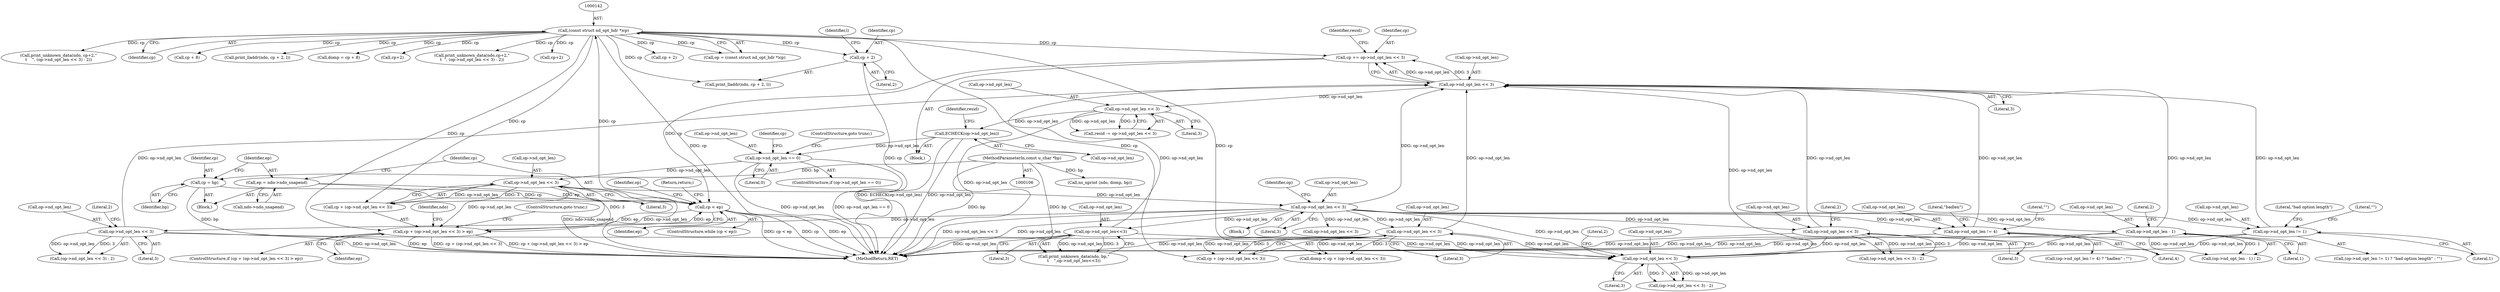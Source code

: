 digraph "0_tcpdump_d7505276842e85bfd067fa21cdb32b8a2dc3c5e4_0@pointer" {
"1000230" [label="(Call,cp + 2)"];
"1000141" [label="(Call,(const struct nd_opt_hdr *)cp)"];
"1000135" [label="(Call,cp < ep)"];
"1000625" [label="(Call,cp += op->nd_opt_len << 3)"];
"1000627" [label="(Call,op->nd_opt_len << 3)"];
"1000222" [label="(Call,op->nd_opt_len << 3)"];
"1000188" [label="(Call,op->nd_opt_len << 3)"];
"1000164" [label="(Call,op->nd_opt_len << 3)"];
"1000154" [label="(Call,op->nd_opt_len == 0)"];
"1000144" [label="(Call,ECHECK(op->nd_opt_len))"];
"1000634" [label="(Call,op->nd_opt_len << 3)"];
"1000205" [label="(Call,op->nd_opt_len << 3)"];
"1000300" [label="(Call,op->nd_opt_len<<3)"];
"1000263" [label="(Call,op->nd_opt_len != 4)"];
"1000328" [label="(Call,op->nd_opt_len != 1)"];
"1000345" [label="(Call,op->nd_opt_len - 1)"];
"1000418" [label="(Call,op->nd_opt_len << 3)"];
"1000619" [label="(Call,op->nd_opt_len << 3)"];
"1000126" [label="(Call,cp = bp)"];
"1000108" [label="(MethodParameterIn,const u_char *bp)"];
"1000129" [label="(Call,ep = ndo->ndo_snapend)"];
"1000161" [label="(Call,cp + (op->nd_opt_len << 3) > ep)"];
"1000227" [label="(Literal,2)"];
"1000204" [label="(Call,(op->nd_opt_len << 3) - 2)"];
"1000226" [label="(Literal,3)"];
"1000137" [label="(Identifier,ep)"];
"1000134" [label="(ControlStructure,while (cp < ep))"];
"1000416" [label="(Call,cp + (op->nd_opt_len << 3))"];
"1000623" [label="(Literal,3)"];
"1000264" [label="(Call,op->nd_opt_len)"];
"1000187" [label="(Block,)"];
"1000129" [label="(Call,ep = ndo->ndo_snapend)"];
"1000127" [label="(Identifier,cp)"];
"1000213" [label="(Call,cp + 2)"];
"1000233" [label="(Identifier,l)"];
"1000301" [label="(Call,op->nd_opt_len)"];
"1000135" [label="(Call,cp < ep)"];
"1000332" [label="(Literal,1)"];
"1000139" [label="(Call,op = (const struct nd_opt_hdr *)cp)"];
"1000624" [label="(Literal,2)"];
"1000268" [label="(Literal,\"badlen\")"];
"1000612" [label="(Call,print_unknown_data(ndo, cp+2,\"\n\t    \", (op->nd_opt_len << 3) - 2))"];
"1000188" [label="(Call,op->nd_opt_len << 3)"];
"1000222" [label="(Call,op->nd_opt_len << 3)"];
"1000628" [label="(Call,op->nd_opt_len)"];
"1000131" [label="(Call,ndo->ndo_snapend)"];
"1000165" [label="(Call,op->nd_opt_len)"];
"1000209" [label="(Literal,3)"];
"1000173" [label="(Identifier,ndo)"];
"1000194" [label="(Identifier,op)"];
"1000329" [label="(Call,op->nd_opt_len)"];
"1000168" [label="(Literal,3)"];
"1000632" [label="(Call,resid -= op->nd_opt_len << 3)"];
"1000625" [label="(Call,cp += op->nd_opt_len << 3)"];
"1000333" [label="(Literal,\"bad option length\")"];
"1000230" [label="(Call,cp + 2)"];
"1000159" [label="(ControlStructure,goto trunc;)"];
"1000140" [label="(Identifier,op)"];
"1000162" [label="(Call,cp + (op->nd_opt_len << 3))"];
"1000418" [label="(Call,op->nd_opt_len << 3)"];
"1000327" [label="(Call,(op->nd_opt_len != 1) ? \"bad option length\" : \"\")"];
"1000138" [label="(Block,)"];
"1000419" [label="(Call,op->nd_opt_len)"];
"1000144" [label="(Call,ECHECK(op->nd_opt_len))"];
"1000345" [label="(Call,op->nd_opt_len - 1)"];
"1000189" [label="(Call,op->nd_opt_len)"];
"1000228" [label="(Call,print_lladdr(ndo, cp + 2, l))"];
"1000153" [label="(ControlStructure,if (op->nd_opt_len == 0))"];
"1000635" [label="(Call,op->nd_opt_len)"];
"1000300" [label="(Call,op->nd_opt_len<<3)"];
"1000350" [label="(Literal,2)"];
"1000232" [label="(Literal,2)"];
"1000154" [label="(Call,op->nd_opt_len == 0)"];
"1000334" [label="(Literal,\"\")"];
"1000634" [label="(Call,op->nd_opt_len << 3)"];
"1000169" [label="(Identifier,ep)"];
"1000263" [label="(Call,op->nd_opt_len != 4)"];
"1000143" [label="(Identifier,cp)"];
"1000161" [label="(Call,cp + (op->nd_opt_len << 3) > ep)"];
"1000267" [label="(Literal,4)"];
"1000409" [label="(Call,cp + 8)"];
"1000626" [label="(Identifier,cp)"];
"1000141" [label="(Call,(const struct nd_opt_hdr *)cp)"];
"1000627" [label="(Call,op->nd_opt_len << 3)"];
"1000155" [label="(Call,op->nd_opt_len)"];
"1000638" [label="(Literal,3)"];
"1000110" [label="(Block,)"];
"1000269" [label="(Literal,\"\")"];
"1000211" [label="(Call,print_lladdr(ndo, cp + 2, l))"];
"1000344" [label="(Call,(op->nd_opt_len - 1) / 2)"];
"1000108" [label="(MethodParameterIn,const u_char *bp)"];
"1000126" [label="(Call,cp = bp)"];
"1000620" [label="(Call,op->nd_opt_len)"];
"1000407" [label="(Call,domp = cp + 8)"];
"1000614" [label="(Call,cp+2)"];
"1000170" [label="(ControlStructure,goto trunc;)"];
"1000619" [label="(Call,op->nd_opt_len << 3)"];
"1000639" [label="(Return,return;)"];
"1000158" [label="(Literal,0)"];
"1000346" [label="(Call,op->nd_opt_len)"];
"1000349" [label="(Literal,1)"];
"1000163" [label="(Identifier,cp)"];
"1000223" [label="(Call,op->nd_opt_len)"];
"1000304" [label="(Literal,3)"];
"1000633" [label="(Identifier,resid)"];
"1000591" [label="(Call,print_unknown_data(ndo,cp+2,\"\n\t  \", (op->nd_opt_len << 3) - 2))"];
"1000262" [label="(Call,(op->nd_opt_len != 4) ? \"badlen\" : \"\")"];
"1000414" [label="(Call,domp < cp + (op->nd_opt_len << 3))"];
"1000192" [label="(Literal,3)"];
"1000598" [label="(Call,op->nd_opt_len << 3)"];
"1000128" [label="(Identifier,bp)"];
"1000150" [label="(Identifier,resid)"];
"1000436" [label="(Call,ns_nprint (ndo, domp, bp))"];
"1000210" [label="(Literal,2)"];
"1000296" [label="(Call,print_unknown_data(ndo, bp,\"\n\t    \",op->nd_opt_len<<3))"];
"1000648" [label="(MethodReturn,RET)"];
"1000164" [label="(Call,op->nd_opt_len << 3)"];
"1000145" [label="(Call,op->nd_opt_len)"];
"1000618" [label="(Call,(op->nd_opt_len << 3) - 2)"];
"1000130" [label="(Identifier,ep)"];
"1000205" [label="(Call,op->nd_opt_len << 3)"];
"1000328" [label="(Call,op->nd_opt_len != 1)"];
"1000593" [label="(Call,cp+2)"];
"1000231" [label="(Identifier,cp)"];
"1000221" [label="(Call,(op->nd_opt_len << 3) - 2)"];
"1000206" [label="(Call,op->nd_opt_len)"];
"1000631" [label="(Literal,3)"];
"1000422" [label="(Literal,3)"];
"1000160" [label="(ControlStructure,if (cp + (op->nd_opt_len << 3) > ep))"];
"1000136" [label="(Identifier,cp)"];
"1000230" -> "1000228"  [label="AST: "];
"1000230" -> "1000232"  [label="CFG: "];
"1000231" -> "1000230"  [label="AST: "];
"1000232" -> "1000230"  [label="AST: "];
"1000233" -> "1000230"  [label="CFG: "];
"1000230" -> "1000648"  [label="DDG: cp"];
"1000141" -> "1000230"  [label="DDG: cp"];
"1000141" -> "1000139"  [label="AST: "];
"1000141" -> "1000143"  [label="CFG: "];
"1000142" -> "1000141"  [label="AST: "];
"1000143" -> "1000141"  [label="AST: "];
"1000139" -> "1000141"  [label="CFG: "];
"1000141" -> "1000648"  [label="DDG: cp"];
"1000141" -> "1000139"  [label="DDG: cp"];
"1000135" -> "1000141"  [label="DDG: cp"];
"1000141" -> "1000161"  [label="DDG: cp"];
"1000141" -> "1000162"  [label="DDG: cp"];
"1000141" -> "1000211"  [label="DDG: cp"];
"1000141" -> "1000213"  [label="DDG: cp"];
"1000141" -> "1000228"  [label="DDG: cp"];
"1000141" -> "1000407"  [label="DDG: cp"];
"1000141" -> "1000409"  [label="DDG: cp"];
"1000141" -> "1000414"  [label="DDG: cp"];
"1000141" -> "1000416"  [label="DDG: cp"];
"1000141" -> "1000591"  [label="DDG: cp"];
"1000141" -> "1000593"  [label="DDG: cp"];
"1000141" -> "1000612"  [label="DDG: cp"];
"1000141" -> "1000614"  [label="DDG: cp"];
"1000141" -> "1000625"  [label="DDG: cp"];
"1000135" -> "1000134"  [label="AST: "];
"1000135" -> "1000137"  [label="CFG: "];
"1000136" -> "1000135"  [label="AST: "];
"1000137" -> "1000135"  [label="AST: "];
"1000140" -> "1000135"  [label="CFG: "];
"1000639" -> "1000135"  [label="CFG: "];
"1000135" -> "1000648"  [label="DDG: cp < ep"];
"1000135" -> "1000648"  [label="DDG: cp"];
"1000135" -> "1000648"  [label="DDG: ep"];
"1000625" -> "1000135"  [label="DDG: cp"];
"1000126" -> "1000135"  [label="DDG: cp"];
"1000129" -> "1000135"  [label="DDG: ep"];
"1000161" -> "1000135"  [label="DDG: ep"];
"1000135" -> "1000161"  [label="DDG: ep"];
"1000625" -> "1000138"  [label="AST: "];
"1000625" -> "1000627"  [label="CFG: "];
"1000626" -> "1000625"  [label="AST: "];
"1000627" -> "1000625"  [label="AST: "];
"1000633" -> "1000625"  [label="CFG: "];
"1000627" -> "1000625"  [label="DDG: op->nd_opt_len"];
"1000627" -> "1000625"  [label="DDG: 3"];
"1000627" -> "1000631"  [label="CFG: "];
"1000628" -> "1000627"  [label="AST: "];
"1000631" -> "1000627"  [label="AST: "];
"1000222" -> "1000627"  [label="DDG: op->nd_opt_len"];
"1000188" -> "1000627"  [label="DDG: op->nd_opt_len"];
"1000205" -> "1000627"  [label="DDG: op->nd_opt_len"];
"1000300" -> "1000627"  [label="DDG: op->nd_opt_len"];
"1000263" -> "1000627"  [label="DDG: op->nd_opt_len"];
"1000328" -> "1000627"  [label="DDG: op->nd_opt_len"];
"1000345" -> "1000627"  [label="DDG: op->nd_opt_len"];
"1000418" -> "1000627"  [label="DDG: op->nd_opt_len"];
"1000619" -> "1000627"  [label="DDG: op->nd_opt_len"];
"1000627" -> "1000634"  [label="DDG: op->nd_opt_len"];
"1000222" -> "1000221"  [label="AST: "];
"1000222" -> "1000226"  [label="CFG: "];
"1000223" -> "1000222"  [label="AST: "];
"1000226" -> "1000222"  [label="AST: "];
"1000227" -> "1000222"  [label="CFG: "];
"1000222" -> "1000648"  [label="DDG: op->nd_opt_len"];
"1000222" -> "1000221"  [label="DDG: op->nd_opt_len"];
"1000222" -> "1000221"  [label="DDG: 3"];
"1000188" -> "1000222"  [label="DDG: op->nd_opt_len"];
"1000222" -> "1000619"  [label="DDG: op->nd_opt_len"];
"1000188" -> "1000187"  [label="AST: "];
"1000188" -> "1000192"  [label="CFG: "];
"1000189" -> "1000188"  [label="AST: "];
"1000192" -> "1000188"  [label="AST: "];
"1000194" -> "1000188"  [label="CFG: "];
"1000188" -> "1000648"  [label="DDG: op->nd_opt_len << 3"];
"1000188" -> "1000648"  [label="DDG: op->nd_opt_len"];
"1000164" -> "1000188"  [label="DDG: op->nd_opt_len"];
"1000188" -> "1000205"  [label="DDG: op->nd_opt_len"];
"1000188" -> "1000263"  [label="DDG: op->nd_opt_len"];
"1000188" -> "1000300"  [label="DDG: op->nd_opt_len"];
"1000188" -> "1000328"  [label="DDG: op->nd_opt_len"];
"1000188" -> "1000345"  [label="DDG: op->nd_opt_len"];
"1000188" -> "1000418"  [label="DDG: op->nd_opt_len"];
"1000188" -> "1000598"  [label="DDG: op->nd_opt_len"];
"1000188" -> "1000619"  [label="DDG: op->nd_opt_len"];
"1000164" -> "1000162"  [label="AST: "];
"1000164" -> "1000168"  [label="CFG: "];
"1000165" -> "1000164"  [label="AST: "];
"1000168" -> "1000164"  [label="AST: "];
"1000162" -> "1000164"  [label="CFG: "];
"1000164" -> "1000648"  [label="DDG: op->nd_opt_len"];
"1000164" -> "1000161"  [label="DDG: op->nd_opt_len"];
"1000164" -> "1000161"  [label="DDG: 3"];
"1000164" -> "1000162"  [label="DDG: op->nd_opt_len"];
"1000164" -> "1000162"  [label="DDG: 3"];
"1000154" -> "1000164"  [label="DDG: op->nd_opt_len"];
"1000154" -> "1000153"  [label="AST: "];
"1000154" -> "1000158"  [label="CFG: "];
"1000155" -> "1000154"  [label="AST: "];
"1000158" -> "1000154"  [label="AST: "];
"1000159" -> "1000154"  [label="CFG: "];
"1000163" -> "1000154"  [label="CFG: "];
"1000154" -> "1000648"  [label="DDG: op->nd_opt_len"];
"1000154" -> "1000648"  [label="DDG: op->nd_opt_len == 0"];
"1000144" -> "1000154"  [label="DDG: op->nd_opt_len"];
"1000144" -> "1000138"  [label="AST: "];
"1000144" -> "1000145"  [label="CFG: "];
"1000145" -> "1000144"  [label="AST: "];
"1000150" -> "1000144"  [label="CFG: "];
"1000144" -> "1000648"  [label="DDG: ECHECK(op->nd_opt_len)"];
"1000144" -> "1000648"  [label="DDG: op->nd_opt_len"];
"1000634" -> "1000144"  [label="DDG: op->nd_opt_len"];
"1000634" -> "1000632"  [label="AST: "];
"1000634" -> "1000638"  [label="CFG: "];
"1000635" -> "1000634"  [label="AST: "];
"1000638" -> "1000634"  [label="AST: "];
"1000632" -> "1000634"  [label="CFG: "];
"1000634" -> "1000648"  [label="DDG: op->nd_opt_len"];
"1000634" -> "1000632"  [label="DDG: op->nd_opt_len"];
"1000634" -> "1000632"  [label="DDG: 3"];
"1000205" -> "1000204"  [label="AST: "];
"1000205" -> "1000209"  [label="CFG: "];
"1000206" -> "1000205"  [label="AST: "];
"1000209" -> "1000205"  [label="AST: "];
"1000210" -> "1000205"  [label="CFG: "];
"1000205" -> "1000648"  [label="DDG: op->nd_opt_len"];
"1000205" -> "1000204"  [label="DDG: op->nd_opt_len"];
"1000205" -> "1000204"  [label="DDG: 3"];
"1000205" -> "1000619"  [label="DDG: op->nd_opt_len"];
"1000300" -> "1000296"  [label="AST: "];
"1000300" -> "1000304"  [label="CFG: "];
"1000301" -> "1000300"  [label="AST: "];
"1000304" -> "1000300"  [label="AST: "];
"1000296" -> "1000300"  [label="CFG: "];
"1000300" -> "1000648"  [label="DDG: op->nd_opt_len"];
"1000300" -> "1000296"  [label="DDG: op->nd_opt_len"];
"1000300" -> "1000296"  [label="DDG: 3"];
"1000300" -> "1000619"  [label="DDG: op->nd_opt_len"];
"1000263" -> "1000262"  [label="AST: "];
"1000263" -> "1000267"  [label="CFG: "];
"1000264" -> "1000263"  [label="AST: "];
"1000267" -> "1000263"  [label="AST: "];
"1000268" -> "1000263"  [label="CFG: "];
"1000269" -> "1000263"  [label="CFG: "];
"1000263" -> "1000648"  [label="DDG: op->nd_opt_len"];
"1000263" -> "1000619"  [label="DDG: op->nd_opt_len"];
"1000328" -> "1000327"  [label="AST: "];
"1000328" -> "1000332"  [label="CFG: "];
"1000329" -> "1000328"  [label="AST: "];
"1000332" -> "1000328"  [label="AST: "];
"1000333" -> "1000328"  [label="CFG: "];
"1000334" -> "1000328"  [label="CFG: "];
"1000328" -> "1000648"  [label="DDG: op->nd_opt_len"];
"1000328" -> "1000619"  [label="DDG: op->nd_opt_len"];
"1000345" -> "1000344"  [label="AST: "];
"1000345" -> "1000349"  [label="CFG: "];
"1000346" -> "1000345"  [label="AST: "];
"1000349" -> "1000345"  [label="AST: "];
"1000350" -> "1000345"  [label="CFG: "];
"1000345" -> "1000648"  [label="DDG: op->nd_opt_len"];
"1000345" -> "1000344"  [label="DDG: op->nd_opt_len"];
"1000345" -> "1000344"  [label="DDG: 1"];
"1000345" -> "1000619"  [label="DDG: op->nd_opt_len"];
"1000418" -> "1000416"  [label="AST: "];
"1000418" -> "1000422"  [label="CFG: "];
"1000419" -> "1000418"  [label="AST: "];
"1000422" -> "1000418"  [label="AST: "];
"1000416" -> "1000418"  [label="CFG: "];
"1000418" -> "1000648"  [label="DDG: op->nd_opt_len"];
"1000418" -> "1000414"  [label="DDG: op->nd_opt_len"];
"1000418" -> "1000414"  [label="DDG: 3"];
"1000418" -> "1000416"  [label="DDG: op->nd_opt_len"];
"1000418" -> "1000416"  [label="DDG: 3"];
"1000418" -> "1000619"  [label="DDG: op->nd_opt_len"];
"1000619" -> "1000618"  [label="AST: "];
"1000619" -> "1000623"  [label="CFG: "];
"1000620" -> "1000619"  [label="AST: "];
"1000623" -> "1000619"  [label="AST: "];
"1000624" -> "1000619"  [label="CFG: "];
"1000619" -> "1000618"  [label="DDG: op->nd_opt_len"];
"1000619" -> "1000618"  [label="DDG: 3"];
"1000126" -> "1000110"  [label="AST: "];
"1000126" -> "1000128"  [label="CFG: "];
"1000127" -> "1000126"  [label="AST: "];
"1000128" -> "1000126"  [label="AST: "];
"1000130" -> "1000126"  [label="CFG: "];
"1000126" -> "1000648"  [label="DDG: bp"];
"1000108" -> "1000126"  [label="DDG: bp"];
"1000108" -> "1000106"  [label="AST: "];
"1000108" -> "1000648"  [label="DDG: bp"];
"1000108" -> "1000296"  [label="DDG: bp"];
"1000108" -> "1000436"  [label="DDG: bp"];
"1000129" -> "1000110"  [label="AST: "];
"1000129" -> "1000131"  [label="CFG: "];
"1000130" -> "1000129"  [label="AST: "];
"1000131" -> "1000129"  [label="AST: "];
"1000136" -> "1000129"  [label="CFG: "];
"1000129" -> "1000648"  [label="DDG: ndo->ndo_snapend"];
"1000161" -> "1000160"  [label="AST: "];
"1000161" -> "1000169"  [label="CFG: "];
"1000162" -> "1000161"  [label="AST: "];
"1000169" -> "1000161"  [label="AST: "];
"1000170" -> "1000161"  [label="CFG: "];
"1000173" -> "1000161"  [label="CFG: "];
"1000161" -> "1000648"  [label="DDG: ep"];
"1000161" -> "1000648"  [label="DDG: cp + (op->nd_opt_len << 3)"];
"1000161" -> "1000648"  [label="DDG: cp + (op->nd_opt_len << 3) > ep"];
}

